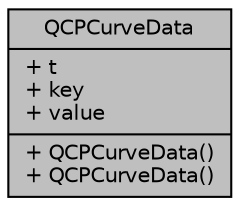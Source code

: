 digraph "QCPCurveData"
{
  edge [fontname="Helvetica",fontsize="10",labelfontname="Helvetica",labelfontsize="10"];
  node [fontname="Helvetica",fontsize="10",shape=record];
  Node1 [label="{QCPCurveData\n|+ t\l+ key\l+ value\l|+ QCPCurveData()\l+ QCPCurveData()\l}",height=0.2,width=0.4,color="black", fillcolor="grey75", style="filled", fontcolor="black"];
}
